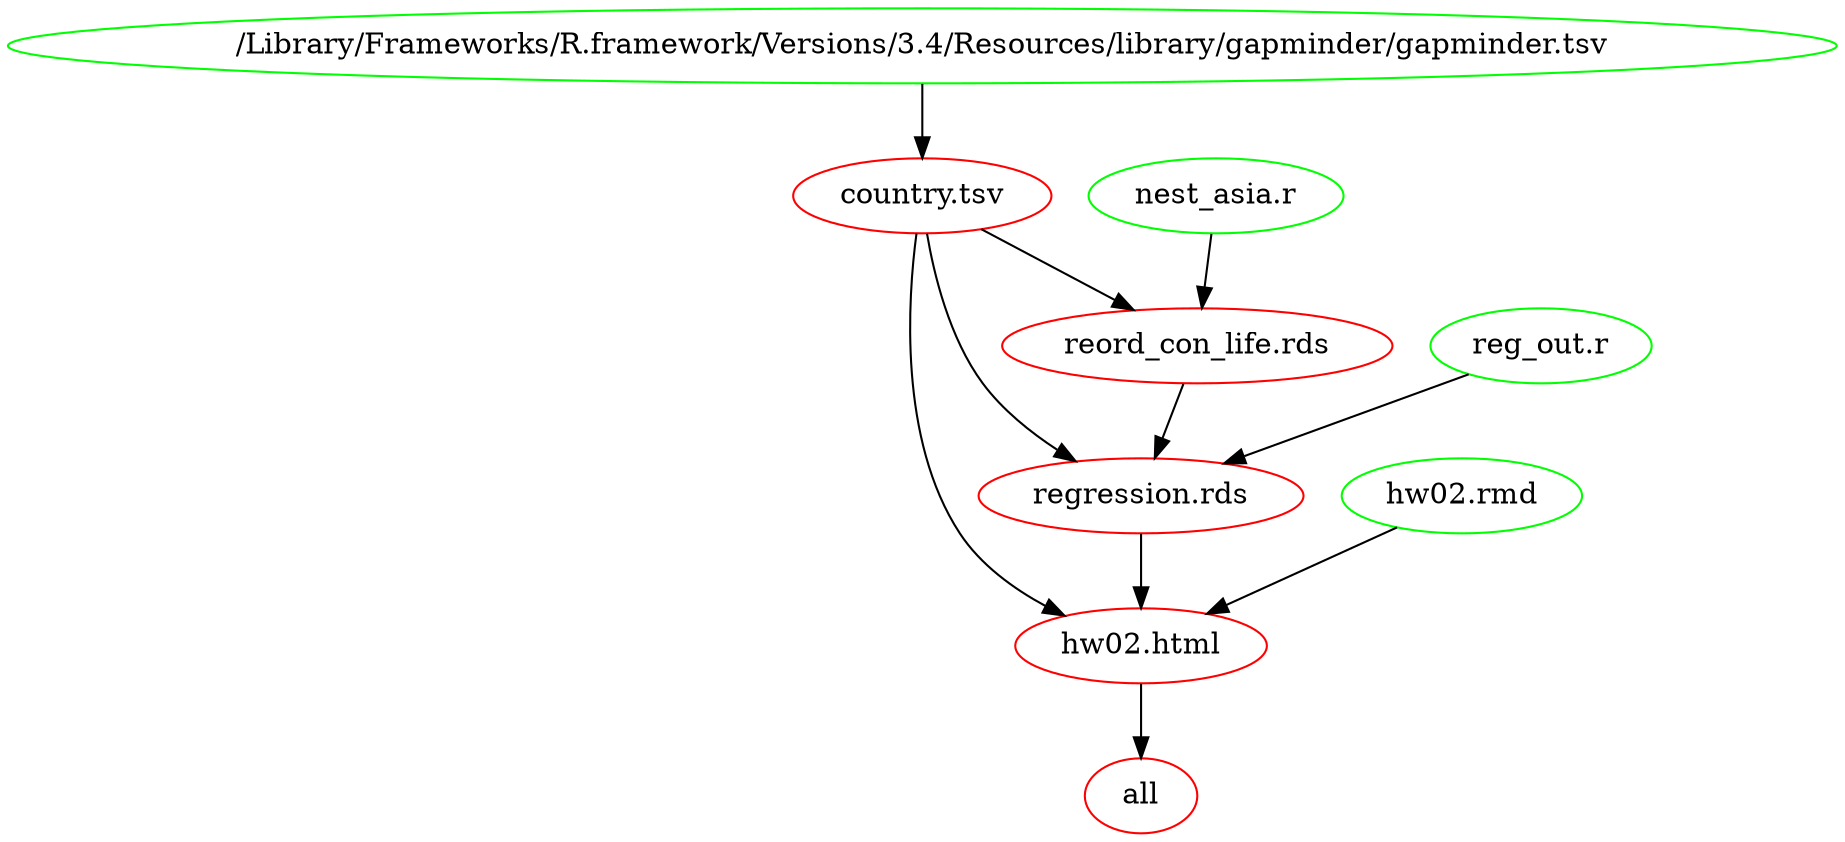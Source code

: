 digraph G {
n10[label="/Library/Frameworks/R.framework/Versions/3.4/Resources/library/gapminder/gapminder.tsv", color="green"];
n2[label="all", color="red"];
n9[label="country.tsv", color="red"];
n3[label="hw02.html", color="red"];
n4[label="hw02.rmd", color="green"];
n8[label="nest_asia.r", color="green"];
n6[label="reg_out.r", color="green"];
n5[label="regression.rds", color="red"];
n7[label="reord_con_life.rds", color="red"];
n3 -> n2 ; 
n10 -> n9 ; 
n9 -> n3 ; 
n4 -> n3 ; 
n5 -> n3 ; 
n9 -> n5 ; 
n6 -> n5 ; 
n7 -> n5 ; 
n9 -> n7 ; 
n8 -> n7 ; 
}
